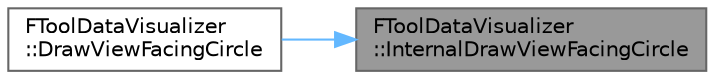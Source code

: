 digraph "FToolDataVisualizer::InternalDrawViewFacingCircle"
{
 // INTERACTIVE_SVG=YES
 // LATEX_PDF_SIZE
  bgcolor="transparent";
  edge [fontname=Helvetica,fontsize=10,labelfontname=Helvetica,labelfontsize=10];
  node [fontname=Helvetica,fontsize=10,shape=box,height=0.2,width=0.4];
  rankdir="RL";
  Node1 [id="Node000001",label="FToolDataVisualizer\l::InternalDrawViewFacingCircle",height=0.2,width=0.4,color="gray40", fillcolor="grey60", style="filled", fontcolor="black",tooltip=" "];
  Node1 -> Node2 [id="edge1_Node000001_Node000002",dir="back",color="steelblue1",style="solid",tooltip=" "];
  Node2 [id="Node000002",label="FToolDataVisualizer\l::DrawViewFacingCircle",height=0.2,width=0.4,color="grey40", fillcolor="white", style="filled",URL="$d1/d0f/classFToolDataVisualizer.html#a3fb7bc407b5677dabc8a009fa58d2253",tooltip="Draw a 3D circle at given position/normal with the given parameters."];
}
